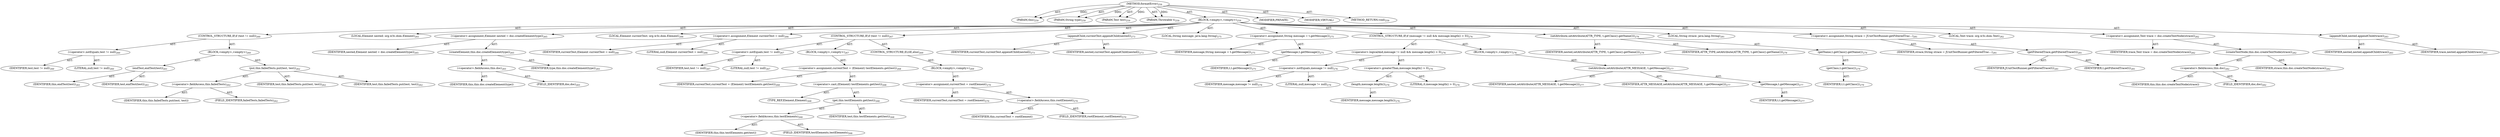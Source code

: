 digraph "formatError" {  
"111669149708" [label = <(METHOD,formatError)<SUB>259</SUB>> ]
"115964116999" [label = <(PARAM,this)<SUB>259</SUB>> ]
"115964117017" [label = <(PARAM,String type)<SUB>259</SUB>> ]
"115964117018" [label = <(PARAM,Test test)<SUB>259</SUB>> ]
"115964117019" [label = <(PARAM,Throwable t)<SUB>259</SUB>> ]
"25769803808" [label = <(BLOCK,&lt;empty&gt;,&lt;empty&gt;)<SUB>259</SUB>> ]
"47244640271" [label = <(CONTROL_STRUCTURE,IF,if (test != null))<SUB>260</SUB>> ]
"30064771220" [label = <(&lt;operator&gt;.notEquals,test != null)<SUB>260</SUB>> ]
"68719476874" [label = <(IDENTIFIER,test,test != null)<SUB>260</SUB>> ]
"90194313233" [label = <(LITERAL,null,test != null)<SUB>260</SUB>> ]
"25769803809" [label = <(BLOCK,&lt;empty&gt;,&lt;empty&gt;)<SUB>260</SUB>> ]
"30064771221" [label = <(endTest,endTest(test))<SUB>261</SUB>> ]
"68719476743" [label = <(IDENTIFIER,this,endTest(test))<SUB>261</SUB>> ]
"68719476875" [label = <(IDENTIFIER,test,endTest(test))<SUB>261</SUB>> ]
"30064771222" [label = <(put,this.failedTests.put(test, test))<SUB>262</SUB>> ]
"30064771223" [label = <(&lt;operator&gt;.fieldAccess,this.failedTests)<SUB>262</SUB>> ]
"68719476876" [label = <(IDENTIFIER,this,this.failedTests.put(test, test))> ]
"55834574881" [label = <(FIELD_IDENTIFIER,failedTests,failedTests)<SUB>262</SUB>> ]
"68719476877" [label = <(IDENTIFIER,test,this.failedTests.put(test, test))<SUB>262</SUB>> ]
"68719476878" [label = <(IDENTIFIER,test,this.failedTests.put(test, test))<SUB>262</SUB>> ]
"94489280525" [label = <(LOCAL,Element nested: org.w3c.dom.Element)<SUB>265</SUB>> ]
"30064771224" [label = <(&lt;operator&gt;.assignment,Element nested = doc.createElement(type))<SUB>265</SUB>> ]
"68719476879" [label = <(IDENTIFIER,nested,Element nested = doc.createElement(type))<SUB>265</SUB>> ]
"30064771225" [label = <(createElement,this.doc.createElement(type))<SUB>265</SUB>> ]
"30064771226" [label = <(&lt;operator&gt;.fieldAccess,this.doc)<SUB>265</SUB>> ]
"68719476880" [label = <(IDENTIFIER,this,this.doc.createElement(type))> ]
"55834574882" [label = <(FIELD_IDENTIFIER,doc,doc)<SUB>265</SUB>> ]
"68719476881" [label = <(IDENTIFIER,type,this.doc.createElement(type))<SUB>265</SUB>> ]
"94489280526" [label = <(LOCAL,Element currentTest: org.w3c.dom.Element)<SUB>266</SUB>> ]
"30064771227" [label = <(&lt;operator&gt;.assignment,Element currentTest = null)<SUB>266</SUB>> ]
"68719476882" [label = <(IDENTIFIER,currentTest,Element currentTest = null)<SUB>266</SUB>> ]
"90194313234" [label = <(LITERAL,null,Element currentTest = null)<SUB>266</SUB>> ]
"47244640272" [label = <(CONTROL_STRUCTURE,IF,if (test != null))<SUB>267</SUB>> ]
"30064771228" [label = <(&lt;operator&gt;.notEquals,test != null)<SUB>267</SUB>> ]
"68719476883" [label = <(IDENTIFIER,test,test != null)<SUB>267</SUB>> ]
"90194313235" [label = <(LITERAL,null,test != null)<SUB>267</SUB>> ]
"25769803810" [label = <(BLOCK,&lt;empty&gt;,&lt;empty&gt;)<SUB>267</SUB>> ]
"30064771229" [label = <(&lt;operator&gt;.assignment,currentTest = (Element) testElements.get(test))<SUB>268</SUB>> ]
"68719476884" [label = <(IDENTIFIER,currentTest,currentTest = (Element) testElements.get(test))<SUB>268</SUB>> ]
"30064771230" [label = <(&lt;operator&gt;.cast,(Element) testElements.get(test))<SUB>268</SUB>> ]
"180388626436" [label = <(TYPE_REF,Element,Element)<SUB>268</SUB>> ]
"30064771231" [label = <(get,this.testElements.get(test))<SUB>268</SUB>> ]
"30064771232" [label = <(&lt;operator&gt;.fieldAccess,this.testElements)<SUB>268</SUB>> ]
"68719476885" [label = <(IDENTIFIER,this,this.testElements.get(test))> ]
"55834574883" [label = <(FIELD_IDENTIFIER,testElements,testElements)<SUB>268</SUB>> ]
"68719476886" [label = <(IDENTIFIER,test,this.testElements.get(test))<SUB>268</SUB>> ]
"47244640273" [label = <(CONTROL_STRUCTURE,ELSE,else)<SUB>269</SUB>> ]
"25769803811" [label = <(BLOCK,&lt;empty&gt;,&lt;empty&gt;)<SUB>269</SUB>> ]
"30064771233" [label = <(&lt;operator&gt;.assignment,currentTest = rootElement)<SUB>270</SUB>> ]
"68719476887" [label = <(IDENTIFIER,currentTest,currentTest = rootElement)<SUB>270</SUB>> ]
"30064771234" [label = <(&lt;operator&gt;.fieldAccess,this.rootElement)<SUB>270</SUB>> ]
"68719476888" [label = <(IDENTIFIER,this,currentTest = rootElement)> ]
"55834574884" [label = <(FIELD_IDENTIFIER,rootElement,rootElement)<SUB>270</SUB>> ]
"30064771235" [label = <(appendChild,currentTest.appendChild(nested))<SUB>273</SUB>> ]
"68719476889" [label = <(IDENTIFIER,currentTest,currentTest.appendChild(nested))<SUB>273</SUB>> ]
"68719476890" [label = <(IDENTIFIER,nested,currentTest.appendChild(nested))<SUB>273</SUB>> ]
"94489280527" [label = <(LOCAL,String message: java.lang.String)<SUB>275</SUB>> ]
"30064771236" [label = <(&lt;operator&gt;.assignment,String message = t.getMessage())<SUB>275</SUB>> ]
"68719476891" [label = <(IDENTIFIER,message,String message = t.getMessage())<SUB>275</SUB>> ]
"30064771237" [label = <(getMessage,t.getMessage())<SUB>275</SUB>> ]
"68719476892" [label = <(IDENTIFIER,t,t.getMessage())<SUB>275</SUB>> ]
"47244640274" [label = <(CONTROL_STRUCTURE,IF,if (message != null &amp;&amp; message.length() &gt; 0))<SUB>276</SUB>> ]
"30064771238" [label = <(&lt;operator&gt;.logicalAnd,message != null &amp;&amp; message.length() &gt; 0)<SUB>276</SUB>> ]
"30064771239" [label = <(&lt;operator&gt;.notEquals,message != null)<SUB>276</SUB>> ]
"68719476893" [label = <(IDENTIFIER,message,message != null)<SUB>276</SUB>> ]
"90194313236" [label = <(LITERAL,null,message != null)<SUB>276</SUB>> ]
"30064771240" [label = <(&lt;operator&gt;.greaterThan,message.length() &gt; 0)<SUB>276</SUB>> ]
"30064771241" [label = <(length,message.length())<SUB>276</SUB>> ]
"68719476894" [label = <(IDENTIFIER,message,message.length())<SUB>276</SUB>> ]
"90194313237" [label = <(LITERAL,0,message.length() &gt; 0)<SUB>276</SUB>> ]
"25769803812" [label = <(BLOCK,&lt;empty&gt;,&lt;empty&gt;)<SUB>276</SUB>> ]
"30064771242" [label = <(setAttribute,setAttribute(ATTR_MESSAGE, t.getMessage()))<SUB>277</SUB>> ]
"68719476895" [label = <(IDENTIFIER,nested,setAttribute(ATTR_MESSAGE, t.getMessage()))<SUB>277</SUB>> ]
"68719476896" [label = <(IDENTIFIER,ATTR_MESSAGE,setAttribute(ATTR_MESSAGE, t.getMessage()))<SUB>277</SUB>> ]
"30064771243" [label = <(getMessage,t.getMessage())<SUB>277</SUB>> ]
"68719476897" [label = <(IDENTIFIER,t,t.getMessage())<SUB>277</SUB>> ]
"30064771244" [label = <(setAttribute,setAttribute(ATTR_TYPE, t.getClass().getName()))<SUB>279</SUB>> ]
"68719476898" [label = <(IDENTIFIER,nested,setAttribute(ATTR_TYPE, t.getClass().getName()))<SUB>279</SUB>> ]
"68719476899" [label = <(IDENTIFIER,ATTR_TYPE,setAttribute(ATTR_TYPE, t.getClass().getName()))<SUB>279</SUB>> ]
"30064771245" [label = <(getName,t.getClass().getName())<SUB>279</SUB>> ]
"30064771246" [label = <(getClass,t.getClass())<SUB>279</SUB>> ]
"68719476900" [label = <(IDENTIFIER,t,t.getClass())<SUB>279</SUB>> ]
"94489280528" [label = <(LOCAL,String strace: java.lang.String)<SUB>281</SUB>> ]
"30064771247" [label = <(&lt;operator&gt;.assignment,String strace = JUnitTestRunner.getFilteredTrac...)<SUB>281</SUB>> ]
"68719476901" [label = <(IDENTIFIER,strace,String strace = JUnitTestRunner.getFilteredTrac...)<SUB>281</SUB>> ]
"30064771248" [label = <(getFilteredTrace,getFilteredTrace(t))<SUB>281</SUB>> ]
"68719476902" [label = <(IDENTIFIER,JUnitTestRunner,getFilteredTrace(t))<SUB>281</SUB>> ]
"68719476903" [label = <(IDENTIFIER,t,getFilteredTrace(t))<SUB>281</SUB>> ]
"94489280529" [label = <(LOCAL,Text trace: org.w3c.dom.Text)<SUB>282</SUB>> ]
"30064771249" [label = <(&lt;operator&gt;.assignment,Text trace = doc.createTextNode(strace))<SUB>282</SUB>> ]
"68719476904" [label = <(IDENTIFIER,trace,Text trace = doc.createTextNode(strace))<SUB>282</SUB>> ]
"30064771250" [label = <(createTextNode,this.doc.createTextNode(strace))<SUB>282</SUB>> ]
"30064771251" [label = <(&lt;operator&gt;.fieldAccess,this.doc)<SUB>282</SUB>> ]
"68719476905" [label = <(IDENTIFIER,this,this.doc.createTextNode(strace))> ]
"55834574885" [label = <(FIELD_IDENTIFIER,doc,doc)<SUB>282</SUB>> ]
"68719476906" [label = <(IDENTIFIER,strace,this.doc.createTextNode(strace))<SUB>282</SUB>> ]
"30064771252" [label = <(appendChild,nested.appendChild(trace))<SUB>283</SUB>> ]
"68719476907" [label = <(IDENTIFIER,nested,nested.appendChild(trace))<SUB>283</SUB>> ]
"68719476908" [label = <(IDENTIFIER,trace,nested.appendChild(trace))<SUB>283</SUB>> ]
"133143986206" [label = <(MODIFIER,PRIVATE)> ]
"133143986207" [label = <(MODIFIER,VIRTUAL)> ]
"128849018892" [label = <(METHOD_RETURN,void)<SUB>259</SUB>> ]
  "111669149708" -> "115964116999"  [ label = "AST: "] 
  "111669149708" -> "115964117017"  [ label = "AST: "] 
  "111669149708" -> "115964117018"  [ label = "AST: "] 
  "111669149708" -> "115964117019"  [ label = "AST: "] 
  "111669149708" -> "25769803808"  [ label = "AST: "] 
  "111669149708" -> "133143986206"  [ label = "AST: "] 
  "111669149708" -> "133143986207"  [ label = "AST: "] 
  "111669149708" -> "128849018892"  [ label = "AST: "] 
  "25769803808" -> "47244640271"  [ label = "AST: "] 
  "25769803808" -> "94489280525"  [ label = "AST: "] 
  "25769803808" -> "30064771224"  [ label = "AST: "] 
  "25769803808" -> "94489280526"  [ label = "AST: "] 
  "25769803808" -> "30064771227"  [ label = "AST: "] 
  "25769803808" -> "47244640272"  [ label = "AST: "] 
  "25769803808" -> "30064771235"  [ label = "AST: "] 
  "25769803808" -> "94489280527"  [ label = "AST: "] 
  "25769803808" -> "30064771236"  [ label = "AST: "] 
  "25769803808" -> "47244640274"  [ label = "AST: "] 
  "25769803808" -> "30064771244"  [ label = "AST: "] 
  "25769803808" -> "94489280528"  [ label = "AST: "] 
  "25769803808" -> "30064771247"  [ label = "AST: "] 
  "25769803808" -> "94489280529"  [ label = "AST: "] 
  "25769803808" -> "30064771249"  [ label = "AST: "] 
  "25769803808" -> "30064771252"  [ label = "AST: "] 
  "47244640271" -> "30064771220"  [ label = "AST: "] 
  "47244640271" -> "25769803809"  [ label = "AST: "] 
  "30064771220" -> "68719476874"  [ label = "AST: "] 
  "30064771220" -> "90194313233"  [ label = "AST: "] 
  "25769803809" -> "30064771221"  [ label = "AST: "] 
  "25769803809" -> "30064771222"  [ label = "AST: "] 
  "30064771221" -> "68719476743"  [ label = "AST: "] 
  "30064771221" -> "68719476875"  [ label = "AST: "] 
  "30064771222" -> "30064771223"  [ label = "AST: "] 
  "30064771222" -> "68719476877"  [ label = "AST: "] 
  "30064771222" -> "68719476878"  [ label = "AST: "] 
  "30064771223" -> "68719476876"  [ label = "AST: "] 
  "30064771223" -> "55834574881"  [ label = "AST: "] 
  "30064771224" -> "68719476879"  [ label = "AST: "] 
  "30064771224" -> "30064771225"  [ label = "AST: "] 
  "30064771225" -> "30064771226"  [ label = "AST: "] 
  "30064771225" -> "68719476881"  [ label = "AST: "] 
  "30064771226" -> "68719476880"  [ label = "AST: "] 
  "30064771226" -> "55834574882"  [ label = "AST: "] 
  "30064771227" -> "68719476882"  [ label = "AST: "] 
  "30064771227" -> "90194313234"  [ label = "AST: "] 
  "47244640272" -> "30064771228"  [ label = "AST: "] 
  "47244640272" -> "25769803810"  [ label = "AST: "] 
  "47244640272" -> "47244640273"  [ label = "AST: "] 
  "30064771228" -> "68719476883"  [ label = "AST: "] 
  "30064771228" -> "90194313235"  [ label = "AST: "] 
  "25769803810" -> "30064771229"  [ label = "AST: "] 
  "30064771229" -> "68719476884"  [ label = "AST: "] 
  "30064771229" -> "30064771230"  [ label = "AST: "] 
  "30064771230" -> "180388626436"  [ label = "AST: "] 
  "30064771230" -> "30064771231"  [ label = "AST: "] 
  "30064771231" -> "30064771232"  [ label = "AST: "] 
  "30064771231" -> "68719476886"  [ label = "AST: "] 
  "30064771232" -> "68719476885"  [ label = "AST: "] 
  "30064771232" -> "55834574883"  [ label = "AST: "] 
  "47244640273" -> "25769803811"  [ label = "AST: "] 
  "25769803811" -> "30064771233"  [ label = "AST: "] 
  "30064771233" -> "68719476887"  [ label = "AST: "] 
  "30064771233" -> "30064771234"  [ label = "AST: "] 
  "30064771234" -> "68719476888"  [ label = "AST: "] 
  "30064771234" -> "55834574884"  [ label = "AST: "] 
  "30064771235" -> "68719476889"  [ label = "AST: "] 
  "30064771235" -> "68719476890"  [ label = "AST: "] 
  "30064771236" -> "68719476891"  [ label = "AST: "] 
  "30064771236" -> "30064771237"  [ label = "AST: "] 
  "30064771237" -> "68719476892"  [ label = "AST: "] 
  "47244640274" -> "30064771238"  [ label = "AST: "] 
  "47244640274" -> "25769803812"  [ label = "AST: "] 
  "30064771238" -> "30064771239"  [ label = "AST: "] 
  "30064771238" -> "30064771240"  [ label = "AST: "] 
  "30064771239" -> "68719476893"  [ label = "AST: "] 
  "30064771239" -> "90194313236"  [ label = "AST: "] 
  "30064771240" -> "30064771241"  [ label = "AST: "] 
  "30064771240" -> "90194313237"  [ label = "AST: "] 
  "30064771241" -> "68719476894"  [ label = "AST: "] 
  "25769803812" -> "30064771242"  [ label = "AST: "] 
  "30064771242" -> "68719476895"  [ label = "AST: "] 
  "30064771242" -> "68719476896"  [ label = "AST: "] 
  "30064771242" -> "30064771243"  [ label = "AST: "] 
  "30064771243" -> "68719476897"  [ label = "AST: "] 
  "30064771244" -> "68719476898"  [ label = "AST: "] 
  "30064771244" -> "68719476899"  [ label = "AST: "] 
  "30064771244" -> "30064771245"  [ label = "AST: "] 
  "30064771245" -> "30064771246"  [ label = "AST: "] 
  "30064771246" -> "68719476900"  [ label = "AST: "] 
  "30064771247" -> "68719476901"  [ label = "AST: "] 
  "30064771247" -> "30064771248"  [ label = "AST: "] 
  "30064771248" -> "68719476902"  [ label = "AST: "] 
  "30064771248" -> "68719476903"  [ label = "AST: "] 
  "30064771249" -> "68719476904"  [ label = "AST: "] 
  "30064771249" -> "30064771250"  [ label = "AST: "] 
  "30064771250" -> "30064771251"  [ label = "AST: "] 
  "30064771250" -> "68719476906"  [ label = "AST: "] 
  "30064771251" -> "68719476905"  [ label = "AST: "] 
  "30064771251" -> "55834574885"  [ label = "AST: "] 
  "30064771252" -> "68719476907"  [ label = "AST: "] 
  "30064771252" -> "68719476908"  [ label = "AST: "] 
  "111669149708" -> "115964116999"  [ label = "DDG: "] 
  "111669149708" -> "115964117017"  [ label = "DDG: "] 
  "111669149708" -> "115964117018"  [ label = "DDG: "] 
  "111669149708" -> "115964117019"  [ label = "DDG: "] 
}

